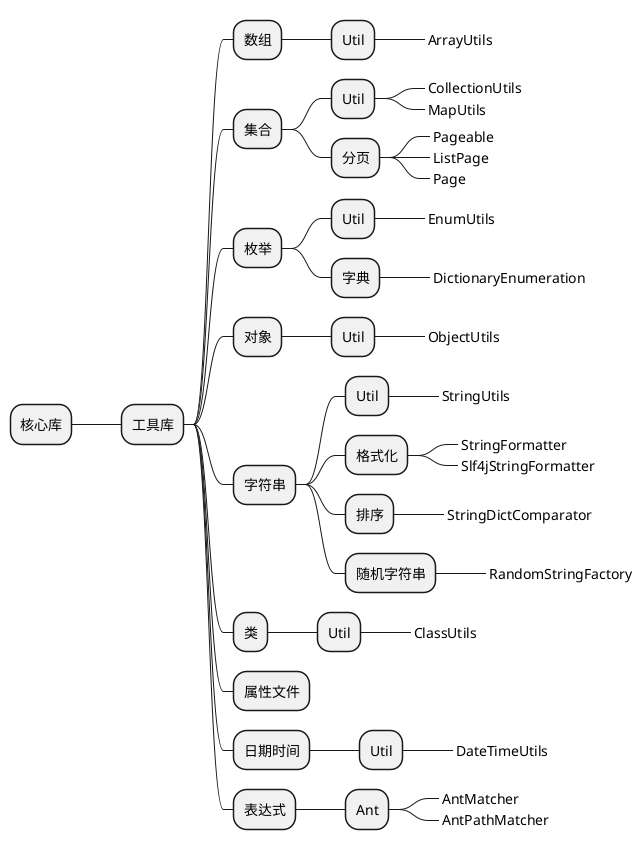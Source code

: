 @startmindmap
* 核心库
** 工具库

*** 数组
**** Util
*****_ ArrayUtils

*** 集合
**** Util
*****_ CollectionUtils
*****_ MapUtils
**** 分页
*****_ Pageable
*****_ ListPage
*****_ Page

*** 枚举
**** Util
*****_ EnumUtils
**** 字典
*****_ DictionaryEnumeration

*** 对象
**** Util
*****_ ObjectUtils

*** 字符串
**** Util
*****_ StringUtils
**** 格式化
*****_ StringFormatter
*****_ Slf4jStringFormatter
**** 排序
*****_ StringDictComparator
**** 随机字符串
*****_ RandomStringFactory

*** 类
**** Util
*****_ ClassUtils

*** 属性文件


*** 日期时间
**** Util
*****_ DateTimeUtils

*** 表达式
**** Ant
*****_ AntMatcher
*****_ AntPathMatcher

@endmindmap